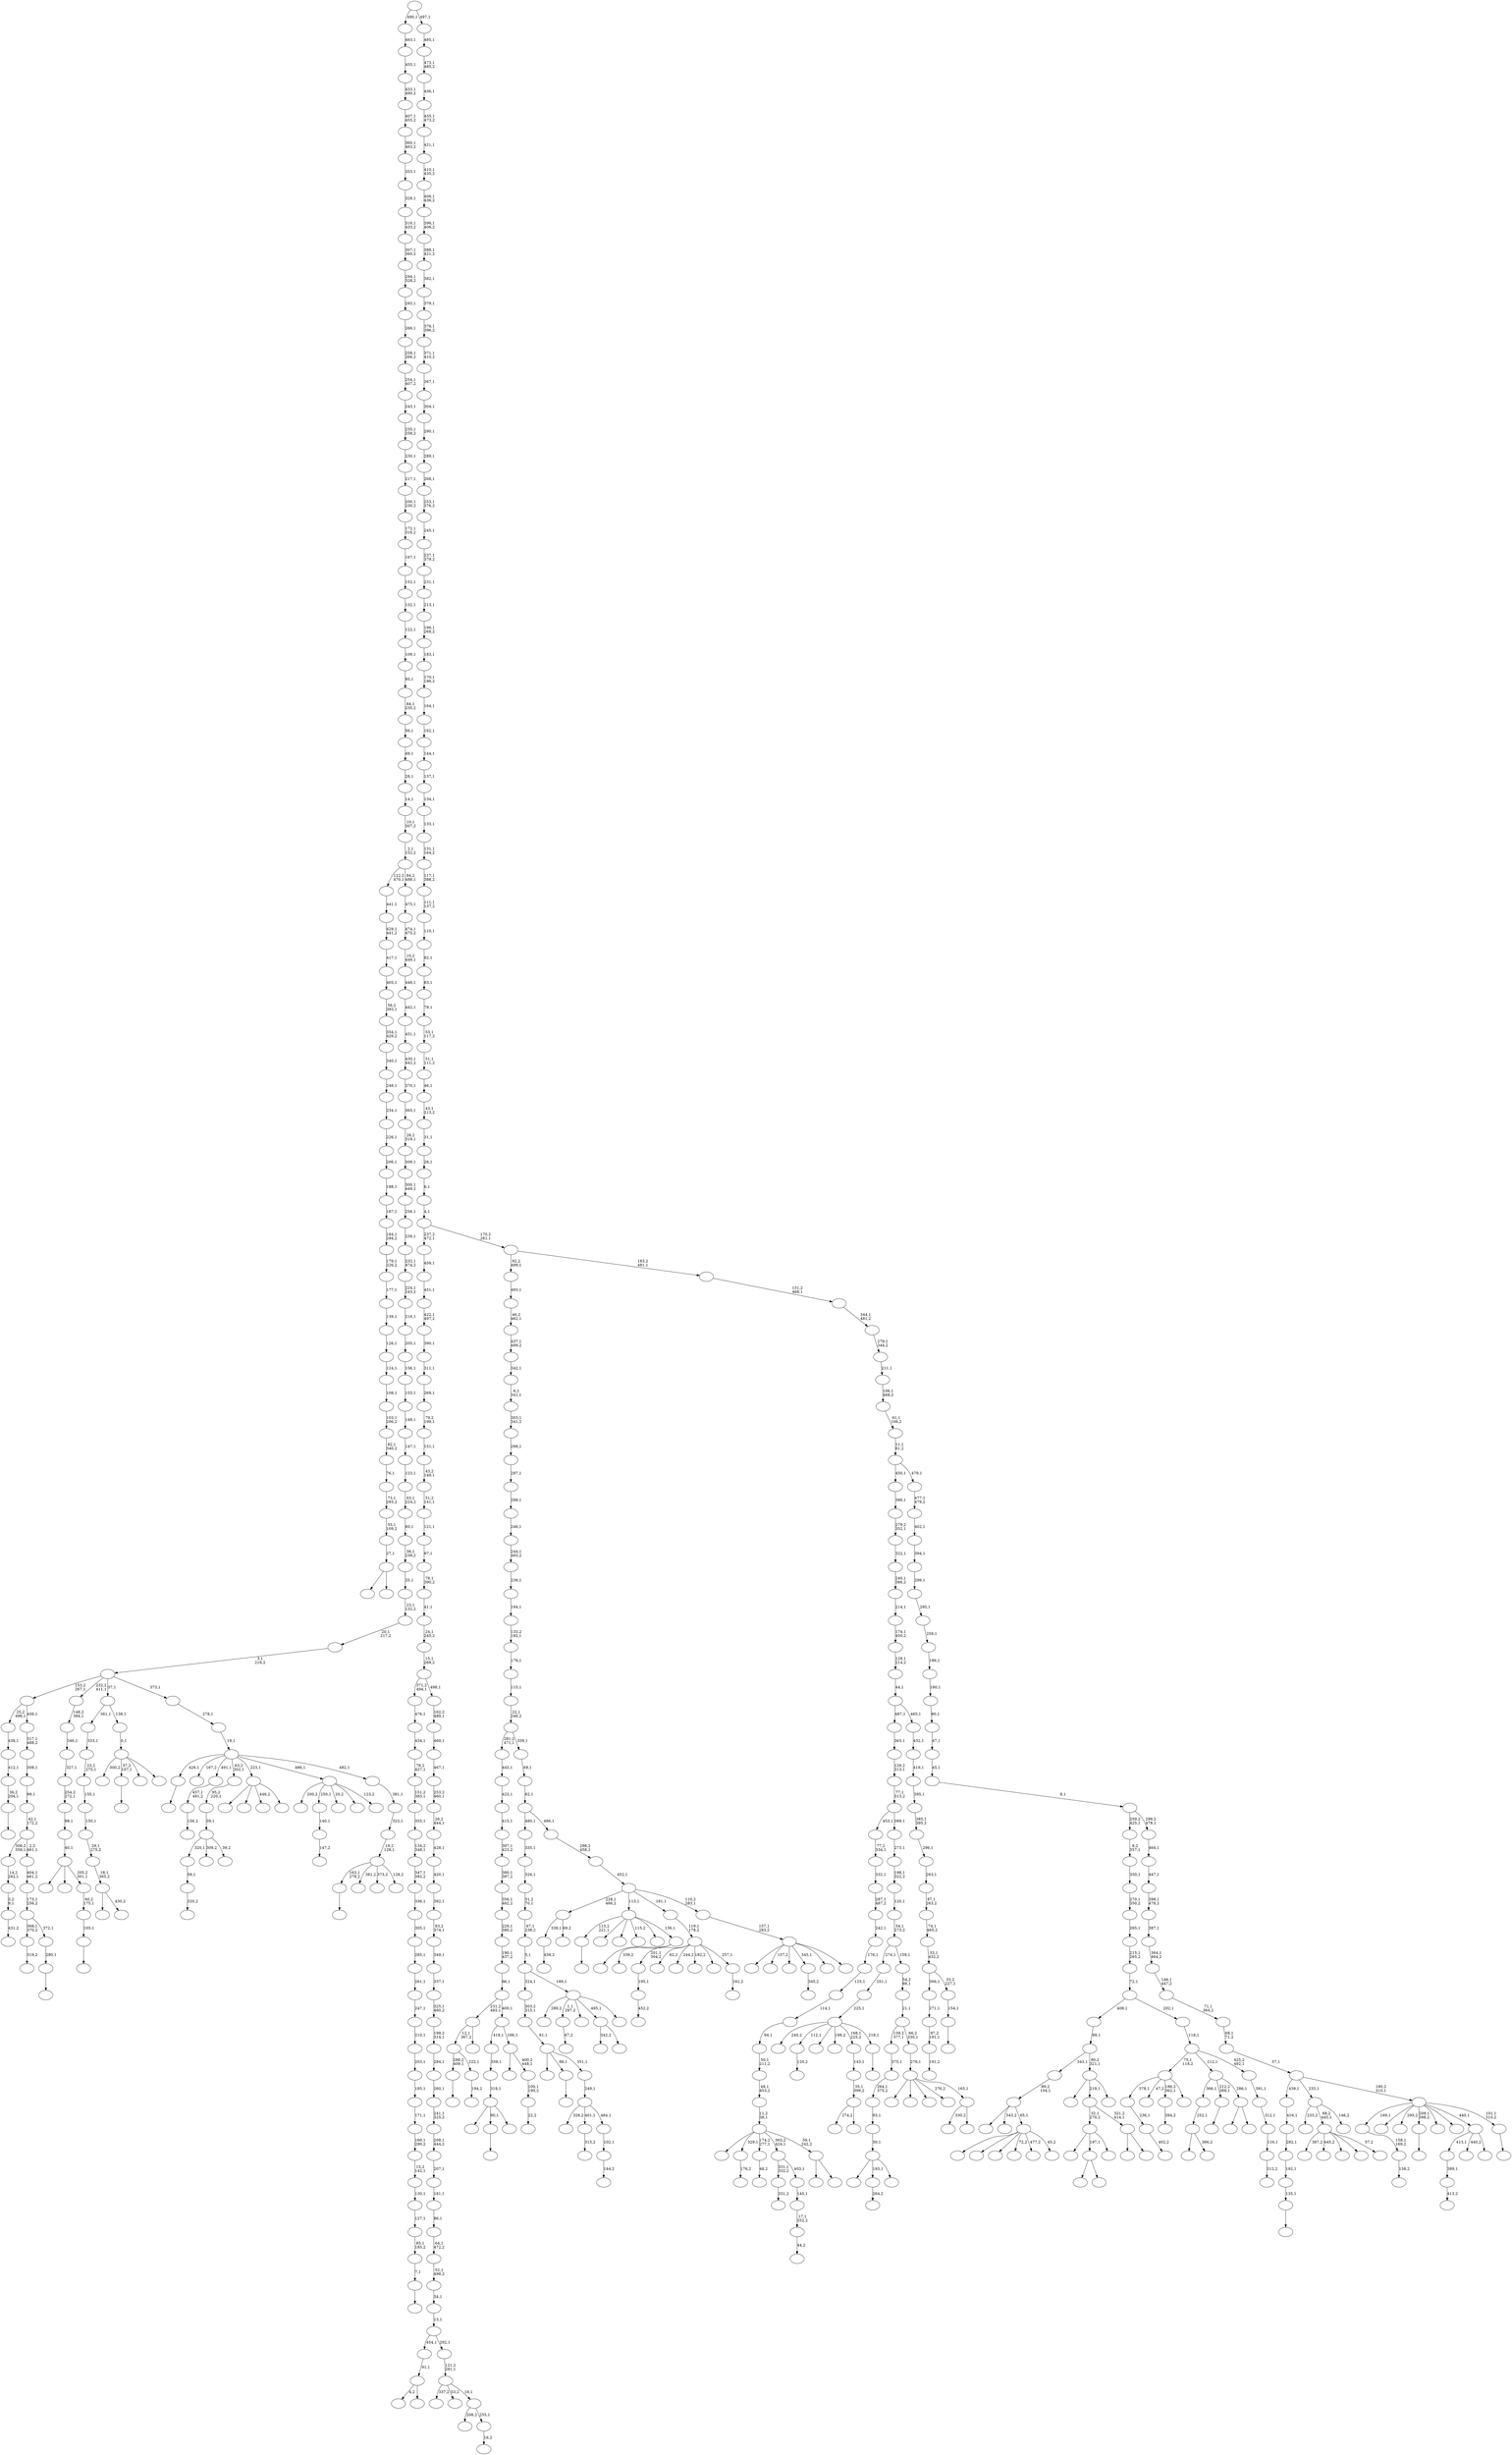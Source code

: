 digraph T {
	650 [label=""]
	649 [label=""]
	648 [label=""]
	647 [label=""]
	646 [label=""]
	645 [label=""]
	644 [label=""]
	643 [label=""]
	642 [label=""]
	641 [label=""]
	640 [label=""]
	639 [label=""]
	638 [label=""]
	637 [label=""]
	636 [label=""]
	635 [label=""]
	634 [label=""]
	633 [label=""]
	632 [label=""]
	631 [label=""]
	630 [label=""]
	629 [label=""]
	628 [label=""]
	627 [label=""]
	626 [label=""]
	625 [label=""]
	624 [label=""]
	623 [label=""]
	622 [label=""]
	621 [label=""]
	620 [label=""]
	619 [label=""]
	618 [label=""]
	617 [label=""]
	616 [label=""]
	615 [label=""]
	614 [label=""]
	613 [label=""]
	612 [label=""]
	611 [label=""]
	610 [label=""]
	609 [label=""]
	608 [label=""]
	607 [label=""]
	606 [label=""]
	605 [label=""]
	604 [label=""]
	603 [label=""]
	602 [label=""]
	601 [label=""]
	600 [label=""]
	599 [label=""]
	598 [label=""]
	597 [label=""]
	596 [label=""]
	595 [label=""]
	594 [label=""]
	593 [label=""]
	592 [label=""]
	591 [label=""]
	590 [label=""]
	589 [label=""]
	588 [label=""]
	587 [label=""]
	586 [label=""]
	585 [label=""]
	584 [label=""]
	583 [label=""]
	582 [label=""]
	581 [label=""]
	580 [label=""]
	579 [label=""]
	578 [label=""]
	577 [label=""]
	576 [label=""]
	575 [label=""]
	574 [label=""]
	573 [label=""]
	572 [label=""]
	571 [label=""]
	570 [label=""]
	569 [label=""]
	568 [label=""]
	567 [label=""]
	566 [label=""]
	565 [label=""]
	564 [label=""]
	563 [label=""]
	562 [label=""]
	561 [label=""]
	560 [label=""]
	559 [label=""]
	558 [label=""]
	557 [label=""]
	556 [label=""]
	555 [label=""]
	554 [label=""]
	553 [label=""]
	552 [label=""]
	551 [label=""]
	550 [label=""]
	549 [label=""]
	548 [label=""]
	547 [label=""]
	546 [label=""]
	545 [label=""]
	544 [label=""]
	543 [label=""]
	542 [label=""]
	541 [label=""]
	540 [label=""]
	539 [label=""]
	538 [label=""]
	537 [label=""]
	536 [label=""]
	535 [label=""]
	534 [label=""]
	533 [label=""]
	532 [label=""]
	531 [label=""]
	530 [label=""]
	529 [label=""]
	528 [label=""]
	527 [label=""]
	526 [label=""]
	525 [label=""]
	524 [label=""]
	523 [label=""]
	522 [label=""]
	521 [label=""]
	520 [label=""]
	519 [label=""]
	518 [label=""]
	517 [label=""]
	516 [label=""]
	515 [label=""]
	514 [label=""]
	513 [label=""]
	512 [label=""]
	511 [label=""]
	510 [label=""]
	509 [label=""]
	508 [label=""]
	507 [label=""]
	506 [label=""]
	505 [label=""]
	504 [label=""]
	503 [label=""]
	502 [label=""]
	501 [label=""]
	500 [label=""]
	499 [label=""]
	498 [label=""]
	497 [label=""]
	496 [label=""]
	495 [label=""]
	494 [label=""]
	493 [label=""]
	492 [label=""]
	491 [label=""]
	490 [label=""]
	489 [label=""]
	488 [label=""]
	487 [label=""]
	486 [label=""]
	485 [label=""]
	484 [label=""]
	483 [label=""]
	482 [label=""]
	481 [label=""]
	480 [label=""]
	479 [label=""]
	478 [label=""]
	477 [label=""]
	476 [label=""]
	475 [label=""]
	474 [label=""]
	473 [label=""]
	472 [label=""]
	471 [label=""]
	470 [label=""]
	469 [label=""]
	468 [label=""]
	467 [label=""]
	466 [label=""]
	465 [label=""]
	464 [label=""]
	463 [label=""]
	462 [label=""]
	461 [label=""]
	460 [label=""]
	459 [label=""]
	458 [label=""]
	457 [label=""]
	456 [label=""]
	455 [label=""]
	454 [label=""]
	453 [label=""]
	452 [label=""]
	451 [label=""]
	450 [label=""]
	449 [label=""]
	448 [label=""]
	447 [label=""]
	446 [label=""]
	445 [label=""]
	444 [label=""]
	443 [label=""]
	442 [label=""]
	441 [label=""]
	440 [label=""]
	439 [label=""]
	438 [label=""]
	437 [label=""]
	436 [label=""]
	435 [label=""]
	434 [label=""]
	433 [label=""]
	432 [label=""]
	431 [label=""]
	430 [label=""]
	429 [label=""]
	428 [label=""]
	427 [label=""]
	426 [label=""]
	425 [label=""]
	424 [label=""]
	423 [label=""]
	422 [label=""]
	421 [label=""]
	420 [label=""]
	419 [label=""]
	418 [label=""]
	417 [label=""]
	416 [label=""]
	415 [label=""]
	414 [label=""]
	413 [label=""]
	412 [label=""]
	411 [label=""]
	410 [label=""]
	409 [label=""]
	408 [label=""]
	407 [label=""]
	406 [label=""]
	405 [label=""]
	404 [label=""]
	403 [label=""]
	402 [label=""]
	401 [label=""]
	400 [label=""]
	399 [label=""]
	398 [label=""]
	397 [label=""]
	396 [label=""]
	395 [label=""]
	394 [label=""]
	393 [label=""]
	392 [label=""]
	391 [label=""]
	390 [label=""]
	389 [label=""]
	388 [label=""]
	387 [label=""]
	386 [label=""]
	385 [label=""]
	384 [label=""]
	383 [label=""]
	382 [label=""]
	381 [label=""]
	380 [label=""]
	379 [label=""]
	378 [label=""]
	377 [label=""]
	376 [label=""]
	375 [label=""]
	374 [label=""]
	373 [label=""]
	372 [label=""]
	371 [label=""]
	370 [label=""]
	369 [label=""]
	368 [label=""]
	367 [label=""]
	366 [label=""]
	365 [label=""]
	364 [label=""]
	363 [label=""]
	362 [label=""]
	361 [label=""]
	360 [label=""]
	359 [label=""]
	358 [label=""]
	357 [label=""]
	356 [label=""]
	355 [label=""]
	354 [label=""]
	353 [label=""]
	352 [label=""]
	351 [label=""]
	350 [label=""]
	349 [label=""]
	348 [label=""]
	347 [label=""]
	346 [label=""]
	345 [label=""]
	344 [label=""]
	343 [label=""]
	342 [label=""]
	341 [label=""]
	340 [label=""]
	339 [label=""]
	338 [label=""]
	337 [label=""]
	336 [label=""]
	335 [label=""]
	334 [label=""]
	333 [label=""]
	332 [label=""]
	331 [label=""]
	330 [label=""]
	329 [label=""]
	328 [label=""]
	327 [label=""]
	326 [label=""]
	325 [label=""]
	324 [label=""]
	323 [label=""]
	322 [label=""]
	321 [label=""]
	320 [label=""]
	319 [label=""]
	318 [label=""]
	317 [label=""]
	316 [label=""]
	315 [label=""]
	314 [label=""]
	313 [label=""]
	312 [label=""]
	311 [label=""]
	310 [label=""]
	309 [label=""]
	308 [label=""]
	307 [label=""]
	306 [label=""]
	305 [label=""]
	304 [label=""]
	303 [label=""]
	302 [label=""]
	301 [label=""]
	300 [label=""]
	299 [label=""]
	298 [label=""]
	297 [label=""]
	296 [label=""]
	295 [label=""]
	294 [label=""]
	293 [label=""]
	292 [label=""]
	291 [label=""]
	290 [label=""]
	289 [label=""]
	288 [label=""]
	287 [label=""]
	286 [label=""]
	285 [label=""]
	284 [label=""]
	283 [label=""]
	282 [label=""]
	281 [label=""]
	280 [label=""]
	279 [label=""]
	278 [label=""]
	277 [label=""]
	276 [label=""]
	275 [label=""]
	274 [label=""]
	273 [label=""]
	272 [label=""]
	271 [label=""]
	270 [label=""]
	269 [label=""]
	268 [label=""]
	267 [label=""]
	266 [label=""]
	265 [label=""]
	264 [label=""]
	263 [label=""]
	262 [label=""]
	261 [label=""]
	260 [label=""]
	259 [label=""]
	258 [label=""]
	257 [label=""]
	256 [label=""]
	255 [label=""]
	254 [label=""]
	253 [label=""]
	252 [label=""]
	251 [label=""]
	250 [label=""]
	249 [label=""]
	248 [label=""]
	247 [label=""]
	246 [label=""]
	245 [label=""]
	244 [label=""]
	243 [label=""]
	242 [label=""]
	241 [label=""]
	240 [label=""]
	239 [label=""]
	238 [label=""]
	237 [label=""]
	236 [label=""]
	235 [label=""]
	234 [label=""]
	233 [label=""]
	232 [label=""]
	231 [label=""]
	230 [label=""]
	229 [label=""]
	228 [label=""]
	227 [label=""]
	226 [label=""]
	225 [label=""]
	224 [label=""]
	223 [label=""]
	222 [label=""]
	221 [label=""]
	220 [label=""]
	219 [label=""]
	218 [label=""]
	217 [label=""]
	216 [label=""]
	215 [label=""]
	214 [label=""]
	213 [label=""]
	212 [label=""]
	211 [label=""]
	210 [label=""]
	209 [label=""]
	208 [label=""]
	207 [label=""]
	206 [label=""]
	205 [label=""]
	204 [label=""]
	203 [label=""]
	202 [label=""]
	201 [label=""]
	200 [label=""]
	199 [label=""]
	198 [label=""]
	197 [label=""]
	196 [label=""]
	195 [label=""]
	194 [label=""]
	193 [label=""]
	192 [label=""]
	191 [label=""]
	190 [label=""]
	189 [label=""]
	188 [label=""]
	187 [label=""]
	186 [label=""]
	185 [label=""]
	184 [label=""]
	183 [label=""]
	182 [label=""]
	181 [label=""]
	180 [label=""]
	179 [label=""]
	178 [label=""]
	177 [label=""]
	176 [label=""]
	175 [label=""]
	174 [label=""]
	173 [label=""]
	172 [label=""]
	171 [label=""]
	170 [label=""]
	169 [label=""]
	168 [label=""]
	167 [label=""]
	166 [label=""]
	165 [label=""]
	164 [label=""]
	163 [label=""]
	162 [label=""]
	161 [label=""]
	160 [label=""]
	159 [label=""]
	158 [label=""]
	157 [label=""]
	156 [label=""]
	155 [label=""]
	154 [label=""]
	153 [label=""]
	152 [label=""]
	151 [label=""]
	150 [label=""]
	149 [label=""]
	148 [label=""]
	147 [label=""]
	146 [label=""]
	145 [label=""]
	144 [label=""]
	143 [label=""]
	142 [label=""]
	141 [label=""]
	140 [label=""]
	139 [label=""]
	138 [label=""]
	137 [label=""]
	136 [label=""]
	135 [label=""]
	134 [label=""]
	133 [label=""]
	132 [label=""]
	131 [label=""]
	130 [label=""]
	129 [label=""]
	128 [label=""]
	127 [label=""]
	126 [label=""]
	125 [label=""]
	124 [label=""]
	123 [label=""]
	122 [label=""]
	121 [label=""]
	120 [label=""]
	119 [label=""]
	118 [label=""]
	117 [label=""]
	116 [label=""]
	115 [label=""]
	114 [label=""]
	113 [label=""]
	112 [label=""]
	111 [label=""]
	110 [label=""]
	109 [label=""]
	108 [label=""]
	107 [label=""]
	106 [label=""]
	105 [label=""]
	104 [label=""]
	103 [label=""]
	102 [label=""]
	101 [label=""]
	100 [label=""]
	99 [label=""]
	98 [label=""]
	97 [label=""]
	96 [label=""]
	95 [label=""]
	94 [label=""]
	93 [label=""]
	92 [label=""]
	91 [label=""]
	90 [label=""]
	89 [label=""]
	88 [label=""]
	87 [label=""]
	86 [label=""]
	85 [label=""]
	84 [label=""]
	83 [label=""]
	82 [label=""]
	81 [label=""]
	80 [label=""]
	79 [label=""]
	78 [label=""]
	77 [label=""]
	76 [label=""]
	75 [label=""]
	74 [label=""]
	73 [label=""]
	72 [label=""]
	71 [label=""]
	70 [label=""]
	69 [label=""]
	68 [label=""]
	67 [label=""]
	66 [label=""]
	65 [label=""]
	64 [label=""]
	63 [label=""]
	62 [label=""]
	61 [label=""]
	60 [label=""]
	59 [label=""]
	58 [label=""]
	57 [label=""]
	56 [label=""]
	55 [label=""]
	54 [label=""]
	53 [label=""]
	52 [label=""]
	51 [label=""]
	50 [label=""]
	49 [label=""]
	48 [label=""]
	47 [label=""]
	46 [label=""]
	45 [label=""]
	44 [label=""]
	43 [label=""]
	42 [label=""]
	41 [label=""]
	40 [label=""]
	39 [label=""]
	38 [label=""]
	37 [label=""]
	36 [label=""]
	35 [label=""]
	34 [label=""]
	33 [label=""]
	32 [label=""]
	31 [label=""]
	30 [label=""]
	29 [label=""]
	28 [label=""]
	27 [label=""]
	26 [label=""]
	25 [label=""]
	24 [label=""]
	23 [label=""]
	22 [label=""]
	21 [label=""]
	20 [label=""]
	19 [label=""]
	18 [label=""]
	17 [label=""]
	16 [label=""]
	15 [label=""]
	14 [label=""]
	13 [label=""]
	12 [label=""]
	11 [label=""]
	10 [label=""]
	9 [label=""]
	8 [label=""]
	7 [label=""]
	6 [label=""]
	5 [label=""]
	4 [label=""]
	3 [label=""]
	2 [label=""]
	1 [label=""]
	0 [label=""]
	646 -> 647 [label=""]
	644 -> 645 [label="413,2"]
	643 -> 644 [label="389,1"]
	641 -> 642 [label=""]
	637 -> 638 [label=""]
	630 -> 631 [label="194,2"]
	629 -> 646 [label="288,2\n409,1"]
	629 -> 630 [label="222,1"]
	626 -> 627 [label="458,2"]
	619 -> 620 [label="191,2"]
	618 -> 619 [label="87,2\n191,1"]
	617 -> 618 [label="271,1"]
	614 -> 615 [label="67,2"]
	608 -> 621 [label="4,2"]
	608 -> 609 [label=""]
	607 -> 608 [label="91,1"]
	599 -> 600 [label="331,2"]
	595 -> 596 [label="320,2"]
	594 -> 595 [label="58,1"]
	592 -> 593 [label=""]
	591 -> 592 [label="36,2\n204,1"]
	590 -> 591 [label="412,1"]
	589 -> 590 [label="438,1"]
	587 -> 588 [label="264,2"]
	585 -> 605 [label=""]
	585 -> 587 [label="193,1"]
	585 -> 586 [label=""]
	584 -> 585 [label="30,1"]
	583 -> 584 [label="93,1"]
	582 -> 583 [label="264,1\n375,2"]
	581 -> 582 [label="375,1"]
	575 -> 576 [label="431,2"]
	574 -> 575 [label="3,2\n9,1"]
	573 -> 574 [label="14,2\n262,1"]
	571 -> 572 [label=""]
	568 -> 569 [label=""]
	567 -> 568 [label="7,1"]
	566 -> 567 [label="85,1\n185,2"]
	565 -> 566 [label="127,1"]
	564 -> 565 [label="130,1"]
	563 -> 564 [label="15,2\n142,1"]
	562 -> 563 [label="160,1\n290,2"]
	561 -> 562 [label="171,1"]
	560 -> 561 [label="185,1"]
	559 -> 560 [label="203,1"]
	558 -> 559 [label="210,1"]
	557 -> 558 [label="247,1"]
	556 -> 557 [label="261,1"]
	555 -> 556 [label="285,1"]
	554 -> 555 [label="305,1"]
	553 -> 554 [label="336,1"]
	552 -> 553 [label="347,1\n382,2"]
	551 -> 552 [label="134,2\n348,1"]
	550 -> 551 [label="355,1"]
	549 -> 550 [label="151,2\n383,1"]
	548 -> 549 [label="78,2\n427,1"]
	547 -> 548 [label="434,1"]
	546 -> 547 [label="476,1"]
	544 -> 632 [label="342,2"]
	544 -> 545 [label=""]
	541 -> 542 [label="319,2"]
	539 -> 603 [label=""]
	539 -> 540 [label="366,2"]
	538 -> 539 [label="252,1"]
	534 -> 535 [label="158,2"]
	533 -> 534 [label="158,1\n169,2"]
	531 -> 606 [label=""]
	531 -> 532 [label=""]
	530 -> 531 [label="27,1"]
	529 -> 530 [label="55,1\n109,2"]
	528 -> 529 [label="73,1\n293,2"]
	527 -> 528 [label="76,1"]
	526 -> 527 [label="82,1\n340,2"]
	525 -> 526 [label="103,1\n206,2"]
	524 -> 525 [label="108,1"]
	523 -> 524 [label="124,1"]
	522 -> 523 [label="126,1"]
	521 -> 522 [label="139,1"]
	520 -> 521 [label="177,1"]
	519 -> 520 [label="179,1\n226,2"]
	518 -> 519 [label="184,1\n294,2"]
	517 -> 518 [label="187,1"]
	516 -> 517 [label="188,1"]
	515 -> 516 [label="206,1"]
	514 -> 515 [label="226,1"]
	513 -> 514 [label="234,1"]
	512 -> 513 [label="248,1"]
	511 -> 512 [label="340,1"]
	510 -> 511 [label="354,1\n429,2"]
	509 -> 510 [label="56,2\n393,1"]
	508 -> 509 [label="405,1"]
	507 -> 508 [label="417,1"]
	506 -> 507 [label="429,1\n441,2"]
	505 -> 506 [label="441,1"]
	503 -> 504 [label=""]
	500 -> 501 [label=""]
	499 -> 500 [label="280,1"]
	498 -> 541 [label="368,1\n370,2"]
	498 -> 499 [label="372,1"]
	497 -> 498 [label="173,1\n256,2"]
	496 -> 497 [label="404,1\n461,2"]
	495 -> 573 [label="308,2\n358,1"]
	495 -> 496 [label="2,2\n461,1"]
	494 -> 495 [label="42,1\n172,2"]
	493 -> 494 [label="99,1"]
	492 -> 493 [label="308,1"]
	491 -> 492 [label="317,1\n488,2"]
	490 -> 589 [label="25,2\n496,1"]
	490 -> 491 [label="456,1"]
	488 -> 489 [label="315,2"]
	486 -> 626 [label="338,1"]
	486 -> 487 [label="69,2"]
	483 -> 484 [label="144,2"]
	482 -> 483 [label="102,1"]
	481 -> 536 [label="326,2"]
	481 -> 488 [label="401,1"]
	481 -> 482 [label="484,1"]
	480 -> 481 [label="249,1"]
	479 -> 640 [label=""]
	479 -> 571 [label="88,1"]
	479 -> 480 [label="351,1"]
	478 -> 479 [label="81,1"]
	477 -> 478 [label="303,2\n315,1"]
	475 -> 476 [label=""]
	471 -> 472 [label="120,2"]
	469 -> 470 [label="345,2"]
	460 -> 461 [label="452,2"]
	459 -> 460 [label="195,1"]
	457 -> 458 [label=""]
	454 -> 455 [label="156,2"]
	453 -> 454 [label="457,1\n491,2"]
	450 -> 451 [label="402,2"]
	449 -> 450 [label="236,1"]
	447 -> 448 [label=""]
	446 -> 447 [label="135,1"]
	445 -> 446 [label="192,1"]
	444 -> 445 [label="282,1"]
	443 -> 444 [label="416,1"]
	441 -> 442 [label="176,2"]
	439 -> 594 [label="320,1"]
	439 -> 485 [label="309,2"]
	439 -> 440 [label="39,2"]
	438 -> 439 [label="39,1"]
	437 -> 438 [label="95,2\n220,1"]
	435 -> 436 [label="48,2"]
	428 -> 623 [label=""]
	428 -> 429 [label=""]
	426 -> 427 [label=""]
	422 -> 423 [label="147,2"]
	421 -> 422 [label="140,1"]
	419 -> 420 [label="44,2"]
	418 -> 419 [label="17,1\n352,2"]
	417 -> 418 [label="145,1"]
	416 -> 599 [label="331,1\n332,2"]
	416 -> 417 [label="403,1"]
	414 -> 415 [label=""]
	411 -> 636 [label="387,2"]
	411 -> 634 [label="445,2"]
	411 -> 633 [label=""]
	411 -> 577 [label=""]
	411 -> 412 [label="57,2"]
	409 -> 410 [label="394,2"]
	407 -> 408 [label="16,2"]
	406 -> 434 [label="208,2"]
	406 -> 407 [label="255,1"]
	405 -> 466 [label="337,2"]
	405 -> 413 [label="53,2"]
	405 -> 406 [label="16,1"]
	404 -> 405 [label="121,2\n291,1"]
	403 -> 607 [label="454,1"]
	403 -> 404 [label="292,1"]
	402 -> 403 [label="13,1"]
	401 -> 402 [label="34,1"]
	400 -> 401 [label="52,1\n498,2"]
	399 -> 400 [label="64,1\n472,2"]
	398 -> 399 [label="86,1"]
	397 -> 398 [label="181,1"]
	396 -> 397 [label="207,1"]
	395 -> 396 [label="208,1\n444,2"]
	394 -> 395 [label="241,1\n325,2"]
	393 -> 394 [label="260,1"]
	392 -> 393 [label="284,1"]
	391 -> 392 [label="199,2\n314,1"]
	390 -> 391 [label="325,1\n460,2"]
	389 -> 390 [label="337,1"]
	388 -> 389 [label="349,1"]
	387 -> 388 [label="83,2\n374,1"]
	386 -> 387 [label="392,1"]
	385 -> 386 [label="420,1"]
	384 -> 385 [label="428,1"]
	383 -> 384 [label="26,2\n444,1"]
	382 -> 383 [label="253,2\n460,1"]
	381 -> 382 [label="467,1"]
	380 -> 381 [label="469,1"]
	379 -> 380 [label="162,2\n489,1"]
	378 -> 546 [label="371,2\n494,1"]
	378 -> 379 [label="498,1"]
	377 -> 378 [label="15,1\n269,2"]
	376 -> 377 [label="24,1\n245,2"]
	375 -> 376 [label="41,1"]
	374 -> 375 [label="78,1\n390,2"]
	373 -> 374 [label="97,1"]
	372 -> 373 [label="121,1"]
	371 -> 372 [label="51,2\n141,1"]
	370 -> 371 [label="43,2\n149,1"]
	369 -> 370 [label="151,1"]
	368 -> 369 [label="79,2\n199,1"]
	367 -> 368 [label="269,1"]
	366 -> 367 [label="311,1"]
	365 -> 366 [label="390,1"]
	364 -> 365 [label="422,1\n497,2"]
	363 -> 364 [label="451,1"]
	362 -> 363 [label="459,1"]
	355 -> 432 [label=""]
	355 -> 356 [label="430,2"]
	354 -> 355 [label="18,1\n365,2"]
	353 -> 354 [label="29,1\n275,2"]
	352 -> 353 [label="150,1"]
	351 -> 352 [label="155,1"]
	350 -> 351 [label="23,2\n275,1"]
	349 -> 350 [label="333,1"]
	346 -> 613 [label=""]
	346 -> 610 [label=""]
	346 -> 467 [label=""]
	346 -> 431 [label="72,2"]
	346 -> 357 [label="477,2"]
	346 -> 347 [label="45,2"]
	345 -> 612 [label=""]
	345 -> 359 [label="343,2"]
	345 -> 346 [label="65,1"]
	344 -> 345 [label="89,2\n104,1"]
	338 -> 449 [label="378,1"]
	338 -> 430 [label="47,2"]
	338 -> 409 [label="186,2\n362,1"]
	338 -> 339 [label=""]
	334 -> 629 [label="12,1\n367,2"]
	334 -> 335 [label=""]
	332 -> 616 [label=""]
	332 -> 580 [label=""]
	332 -> 360 [label="446,2"]
	332 -> 333 [label=""]
	330 -> 331 [label=""]
	329 -> 330 [label="105,1"]
	328 -> 329 [label="60,2\n175,1"]
	327 -> 602 [label=""]
	327 -> 358 [label=""]
	327 -> 328 [label="205,2\n301,1"]
	326 -> 327 [label="40,1"]
	325 -> 326 [label="98,1"]
	324 -> 325 [label="254,2\n272,1"]
	323 -> 324 [label="327,1"]
	322 -> 323 [label="346,1"]
	321 -> 322 [label="148,2\n384,1"]
	317 -> 649 [label=""]
	317 -> 414 [label="90,1"]
	317 -> 318 [label=""]
	316 -> 317 [label="318,1"]
	315 -> 316 [label="359,1"]
	313 -> 625 [label=""]
	313 -> 314 [label=""]
	312 -> 538 [label="366,1"]
	312 -> 503 [label="212,2\n369,1"]
	312 -> 313 [label="286,1"]
	310 -> 320 [label=""]
	310 -> 311 [label=""]
	309 -> 597 [label=""]
	309 -> 441 [label="329,1"]
	309 -> 435 [label="174,2\n277,1"]
	309 -> 416 [label="363,2\n424,1"]
	309 -> 310 [label="59,1\n242,2"]
	308 -> 309 [label="11,2\n38,1"]
	307 -> 308 [label="48,1\n453,2"]
	306 -> 307 [label="50,1\n211,2"]
	305 -> 306 [label="94,1"]
	304 -> 305 [label="114,1"]
	303 -> 304 [label="125,1"]
	302 -> 303 [label="176,1"]
	301 -> 302 [label="242,1"]
	300 -> 301 [label="287,1\n487,2"]
	299 -> 300 [label="332,1"]
	298 -> 299 [label="77,2\n334,1"]
	296 -> 474 [label=""]
	296 -> 428 [label="197,1"]
	296 -> 297 [label=""]
	294 -> 643 [label="413,1"]
	294 -> 570 [label="440,2"]
	294 -> 295 [label=""]
	290 -> 648 [label="274,2"]
	290 -> 291 [label=""]
	289 -> 290 [label="35,1\n399,2"]
	288 -> 289 [label="143,1"]
	286 -> 639 [label=""]
	286 -> 287 [label=""]
	285 -> 296 [label="32,1\n270,2"]
	285 -> 286 [label="321,2\n414,1"]
	283 -> 598 [label="200,2"]
	283 -> 421 [label="250,1"]
	283 -> 343 [label="20,2"]
	283 -> 292 [label=""]
	283 -> 284 [label="123,2"]
	281 -> 650 [label=""]
	281 -> 285 [label="219,1"]
	281 -> 282 [label=""]
	280 -> 344 [label="343,1"]
	280 -> 281 [label="80,2\n321,1"]
	279 -> 280 [label="89,1"]
	277 -> 278 [label="312,2"]
	276 -> 277 [label="116,1"]
	275 -> 276 [label="312,1"]
	274 -> 275 [label="391,1"]
	273 -> 338 [label="75,1\n118,2"]
	273 -> 312 [label="212,1"]
	273 -> 274 [label="425,2\n492,1"]
	272 -> 273 [label="118,1"]
	271 -> 279 [label="408,1"]
	271 -> 272 [label="202,1"]
	270 -> 271 [label="72,1"]
	269 -> 270 [label="215,1\n265,2"]
	268 -> 269 [label="265,1"]
	267 -> 268 [label="270,1\n350,2"]
	266 -> 267 [label="350,1"]
	265 -> 266 [label="8,2\n357,1"]
	263 -> 628 [label="300,2"]
	263 -> 475 [label="37,2\n107,1"]
	263 -> 463 [label=""]
	263 -> 264 [label=""]
	262 -> 263 [label="0,1"]
	261 -> 349 [label="361,1"]
	261 -> 262 [label="138,1"]
	259 -> 624 [label="289,2"]
	259 -> 614 [label="1,1\n297,2"]
	259 -> 579 [label=""]
	259 -> 544 [label="495,1"]
	259 -> 260 [label=""]
	258 -> 477 [label="324,1"]
	258 -> 259 [label="189,1"]
	257 -> 258 [label="5,1"]
	256 -> 257 [label="67,1\n238,2"]
	255 -> 256 [label="31,2\n70,1"]
	254 -> 255 [label="326,1"]
	253 -> 254 [label="335,1"]
	250 -> 251 [label=""]
	249 -> 537 [label="240,2"]
	249 -> 471 [label="112,1"]
	249 -> 341 [label=""]
	249 -> 340 [label="198,2"]
	249 -> 288 [label="168,1\n225,2"]
	249 -> 250 [label="218,1"]
	248 -> 249 [label="225,1"]
	247 -> 248 [label="251,1"]
	245 -> 622 [label="330,2"]
	245 -> 246 [label=""]
	244 -> 604 [label=""]
	244 -> 473 [label=""]
	244 -> 433 [label=""]
	244 -> 252 [label="276,2"]
	244 -> 245 [label="165,1"]
	243 -> 244 [label="276,1"]
	242 -> 581 [label="159,2\n377,1"]
	242 -> 243 [label="66,2\n330,1"]
	241 -> 242 [label="21,1"]
	240 -> 241 [label="54,2\n66,1"]
	239 -> 247 [label="274,1"]
	239 -> 240 [label="159,1"]
	238 -> 239 [label="54,1\n273,2"]
	237 -> 238 [label="120,1"]
	236 -> 237 [label="198,1\n322,2"]
	235 -> 236 [label="273,1"]
	234 -> 298 [label="453,1"]
	234 -> 235 [label="399,1"]
	233 -> 234 [label="77,1\n313,2"]
	232 -> 233 [label="129,2\n313,1"]
	231 -> 232 [label="363,1"]
	229 -> 230 [label=""]
	228 -> 229 [label="154,1"]
	227 -> 617 [label="306,1"]
	227 -> 228 [label="33,2\n227,1"]
	226 -> 227 [label="33,1\n432,2"]
	225 -> 226 [label="74,1\n465,2"]
	224 -> 225 [label="87,1\n263,2"]
	223 -> 224 [label="263,1"]
	222 -> 223 [label="296,1"]
	221 -> 222 [label="385,1\n395,2"]
	220 -> 221 [label="395,1"]
	219 -> 220 [label="419,1"]
	218 -> 219 [label="432,1"]
	217 -> 231 [label="487,1"]
	217 -> 218 [label="465,1"]
	216 -> 217 [label="44,1"]
	215 -> 216 [label="129,1\n214,2"]
	214 -> 215 [label="174,1\n450,2"]
	213 -> 214 [label="214,1"]
	212 -> 213 [label="240,1\n386,2"]
	211 -> 212 [label="322,1"]
	210 -> 211 [label="279,2\n352,1"]
	209 -> 210 [label="386,1"]
	207 -> 464 [label="233,2"]
	207 -> 411 [label="68,2\n445,1"]
	207 -> 208 [label="146,2"]
	205 -> 336 [label=""]
	205 -> 206 [label="339,2"]
	204 -> 637 [label="113,2\n221,1"]
	204 -> 611 [label=""]
	204 -> 543 [label=""]
	204 -> 456 [label="115,2"]
	204 -> 342 [label=""]
	204 -> 205 [label="136,1"]
	201 -> 202 [label="22,2"]
	200 -> 201 [label="100,1\n190,2"]
	199 -> 635 [label=""]
	199 -> 200 [label="400,2\n448,1"]
	198 -> 315 [label="418,1"]
	198 -> 199 [label="166,1"]
	197 -> 334 [label="231,2\n483,1"]
	197 -> 198 [label="400,1"]
	196 -> 197 [label="96,1"]
	195 -> 196 [label="190,1\n437,2"]
	194 -> 195 [label="229,1\n380,2"]
	193 -> 194 [label="356,1\n462,2"]
	192 -> 193 [label="380,1\n397,2"]
	191 -> 192 [label="397,1\n423,2"]
	190 -> 191 [label="415,1"]
	189 -> 190 [label="423,1"]
	188 -> 189 [label="443,1"]
	186 -> 187 [label="161,2"]
	185 -> 459 [label="201,1\n304,2"]
	185 -> 424 [label="62,2"]
	185 -> 319 [label="244,2"]
	185 -> 293 [label="182,2"]
	185 -> 203 [label=""]
	185 -> 186 [label="257,1"]
	184 -> 185 [label="119,1\n178,2"]
	182 -> 426 [label="163,1\n278,2"]
	182 -> 425 [label="381,2"]
	182 -> 348 [label="373,2"]
	182 -> 183 [label="128,2"]
	181 -> 182 [label="19,2\n128,1"]
	180 -> 181 [label="323,1"]
	179 -> 180 [label="381,1"]
	178 -> 641 [label="426,1"]
	178 -> 468 [label="167,2"]
	178 -> 453 [label="491,1"]
	178 -> 437 [label="63,2\n302,1"]
	178 -> 332 [label="223,1"]
	178 -> 283 [label="486,1"]
	178 -> 179 [label="482,1"]
	177 -> 178 [label="19,1"]
	176 -> 177 [label="278,1"]
	175 -> 490 [label="153,2\n267,1"]
	175 -> 321 [label="232,2\n411,1"]
	175 -> 261 [label="37,1"]
	175 -> 176 [label="373,1"]
	174 -> 175 [label="3,1\n216,2"]
	173 -> 174 [label="20,1\n217,2"]
	172 -> 173 [label="23,1\n132,2"]
	171 -> 172 [label="25,1"]
	170 -> 171 [label="36,1\n239,2"]
	169 -> 170 [label="60,1"]
	168 -> 169 [label="63,1\n224,2"]
	167 -> 168 [label="123,1"]
	166 -> 167 [label="147,1"]
	165 -> 166 [label="148,1"]
	164 -> 165 [label="153,1"]
	163 -> 164 [label="156,1"]
	162 -> 163 [label="205,1"]
	161 -> 162 [label="216,1"]
	160 -> 161 [label="224,1\n243,2"]
	159 -> 160 [label="232,1\n474,2"]
	158 -> 159 [label="239,1"]
	157 -> 158 [label="256,1"]
	156 -> 157 [label="300,1\n449,2"]
	155 -> 156 [label="309,1"]
	154 -> 155 [label="28,2\n319,1"]
	153 -> 154 [label="365,1"]
	152 -> 153 [label="370,1"]
	151 -> 152 [label="430,1\n442,2"]
	150 -> 151 [label="431,1"]
	149 -> 150 [label="442,1"]
	148 -> 149 [label="446,1"]
	147 -> 148 [label="10,2\n449,1"]
	146 -> 147 [label="474,1\n475,2"]
	145 -> 146 [label="475,1"]
	144 -> 505 [label="122,2\n470,1"]
	144 -> 145 [label="84,2\n488,1"]
	143 -> 144 [label="2,1\n152,2"]
	142 -> 143 [label="10,1\n307,2"]
	141 -> 142 [label="14,1"]
	140 -> 141 [label="28,1"]
	139 -> 140 [label="49,1"]
	138 -> 139 [label="56,1"]
	137 -> 138 [label="84,1\n235,2"]
	136 -> 137 [label="95,1"]
	135 -> 136 [label="109,1"]
	134 -> 135 [label="122,1"]
	133 -> 134 [label="132,1"]
	132 -> 133 [label="152,1"]
	131 -> 132 [label="167,1"]
	130 -> 131 [label="172,1\n316,2"]
	129 -> 130 [label="200,1\n230,2"]
	128 -> 129 [label="217,1"]
	127 -> 128 [label="230,1"]
	126 -> 127 [label="235,1\n258,2"]
	125 -> 126 [label="243,1"]
	124 -> 125 [label="254,1\n407,2"]
	123 -> 124 [label="258,1\n266,2"]
	122 -> 123 [label="266,1"]
	121 -> 122 [label="293,1"]
	120 -> 121 [label="294,1\n328,2"]
	119 -> 120 [label="307,1\n360,2"]
	118 -> 119 [label="316,1\n433,2"]
	117 -> 118 [label="328,1"]
	116 -> 117 [label="353,1"]
	115 -> 116 [label="360,1\n463,2"]
	114 -> 115 [label="407,1\n455,2"]
	113 -> 114 [label="433,1\n490,2"]
	112 -> 113 [label="455,1"]
	111 -> 112 [label="463,1"]
	109 -> 601 [label=""]
	109 -> 578 [label="157,2"]
	109 -> 502 [label=""]
	109 -> 469 [label="345,1"]
	109 -> 361 [label=""]
	109 -> 110 [label=""]
	108 -> 109 [label="157,1\n283,2"]
	107 -> 486 [label="228,1\n466,2"]
	107 -> 204 [label="113,1"]
	107 -> 184 [label="161,1"]
	107 -> 108 [label="110,2\n283,1"]
	106 -> 107 [label="452,1"]
	105 -> 106 [label="298,2\n458,1"]
	104 -> 253 [label="480,1"]
	104 -> 105 [label="466,1"]
	103 -> 104 [label="62,1"]
	102 -> 103 [label="69,1"]
	101 -> 188 [label="281,2\n471,1"]
	101 -> 102 [label="339,1"]
	100 -> 101 [label="22,1\n246,2"]
	99 -> 100 [label="115,1"]
	98 -> 99 [label="178,1"]
	97 -> 98 [label="133,2\n182,1"]
	96 -> 97 [label="194,1"]
	95 -> 96 [label="238,1"]
	94 -> 95 [label="244,1\n493,2"]
	93 -> 94 [label="246,1"]
	92 -> 93 [label="288,1"]
	91 -> 92 [label="297,1"]
	90 -> 91 [label="298,1"]
	89 -> 90 [label="303,1\n341,2"]
	88 -> 89 [label="6,2\n341,1"]
	87 -> 88 [label="342,1"]
	86 -> 87 [label="437,1\n499,2"]
	85 -> 86 [label="46,2\n462,1"]
	84 -> 85 [label="493,1"]
	82 -> 83 [label=""]
	81 -> 533 [label="169,1"]
	81 -> 465 [label=""]
	81 -> 462 [label="295,2"]
	81 -> 457 [label="209,1\n398,2"]
	81 -> 452 [label=""]
	81 -> 337 [label=""]
	81 -> 294 [label="440,1"]
	81 -> 82 [label="101,1\n310,2"]
	80 -> 443 [label="439,1"]
	80 -> 207 [label="233,1"]
	80 -> 81 [label="180,2\n310,1"]
	79 -> 80 [label="57,1"]
	78 -> 79 [label="68,1\n71,2"]
	77 -> 78 [label="71,1\n364,2"]
	76 -> 77 [label="146,1\n447,2"]
	75 -> 76 [label="364,1\n464,2"]
	74 -> 75 [label="387,1"]
	73 -> 74 [label="398,1\n478,2"]
	72 -> 73 [label="447,1"]
	71 -> 72 [label="464,1"]
	70 -> 265 [label="259,2\n425,1"]
	70 -> 71 [label="299,2\n478,1"]
	69 -> 70 [label="8,1"]
	68 -> 69 [label="45,1"]
	67 -> 68 [label="47,1"]
	66 -> 67 [label="80,1"]
	65 -> 66 [label="180,1"]
	64 -> 65 [label="186,1"]
	63 -> 64 [label="259,1"]
	62 -> 63 [label="295,1"]
	61 -> 62 [label="299,1"]
	60 -> 61 [label="394,1"]
	59 -> 60 [label="402,1"]
	58 -> 59 [label="477,1\n479,2"]
	57 -> 209 [label="450,1"]
	57 -> 58 [label="479,1"]
	56 -> 57 [label="11,1\n61,2"]
	55 -> 56 [label="61,1\n106,2"]
	54 -> 55 [label="106,1\n468,2"]
	53 -> 54 [label="211,1"]
	52 -> 53 [label="279,1\n344,2"]
	51 -> 52 [label="344,1\n481,2"]
	50 -> 51 [label="131,2\n468,1"]
	49 -> 84 [label="92,2\n499,1"]
	49 -> 50 [label="183,2\n481,1"]
	48 -> 362 [label="237,2\n472,1"]
	48 -> 49 [label="170,2\n281,1"]
	47 -> 48 [label="4,1"]
	46 -> 47 [label="6,1"]
	45 -> 46 [label="26,1"]
	44 -> 45 [label="31,1"]
	43 -> 44 [label="43,1\n213,2"]
	42 -> 43 [label="46,1"]
	41 -> 42 [label="51,1\n111,2"]
	40 -> 41 [label="53,1\n117,2"]
	39 -> 40 [label="79,1"]
	38 -> 39 [label="83,1"]
	37 -> 38 [label="92,1"]
	36 -> 37 [label="110,1"]
	35 -> 36 [label="111,1\n137,2"]
	34 -> 35 [label="117,1\n388,2"]
	33 -> 34 [label="131,1\n164,2"]
	32 -> 33 [label="133,1"]
	31 -> 32 [label="134,1"]
	30 -> 31 [label="137,1"]
	29 -> 30 [label="144,1"]
	28 -> 29 [label="162,1"]
	27 -> 28 [label="164,1"]
	26 -> 27 [label="170,1\n196,2"]
	25 -> 26 [label="183,1"]
	24 -> 25 [label="196,1\n268,2"]
	23 -> 24 [label="213,1"]
	22 -> 23 [label="231,1"]
	21 -> 22 [label="237,1\n379,2"]
	20 -> 21 [label="245,1"]
	19 -> 20 [label="253,1\n376,2"]
	18 -> 19 [label="268,1"]
	17 -> 18 [label="289,1"]
	16 -> 17 [label="290,1"]
	15 -> 16 [label="304,1"]
	14 -> 15 [label="367,1"]
	13 -> 14 [label="371,1\n410,2"]
	12 -> 13 [label="376,1\n396,2"]
	11 -> 12 [label="379,1"]
	10 -> 11 [label="382,1"]
	9 -> 10 [label="388,1\n421,2"]
	8 -> 9 [label="396,1\n406,2"]
	7 -> 8 [label="406,1\n436,2"]
	6 -> 7 [label="410,1\n435,2"]
	5 -> 6 [label="421,1"]
	4 -> 5 [label="435,1\n473,2"]
	3 -> 4 [label="436,1"]
	2 -> 3 [label="473,1\n485,2"]
	1 -> 2 [label="485,1"]
	0 -> 111 [label="490,1"]
	0 -> 1 [label="497,1"]
}
